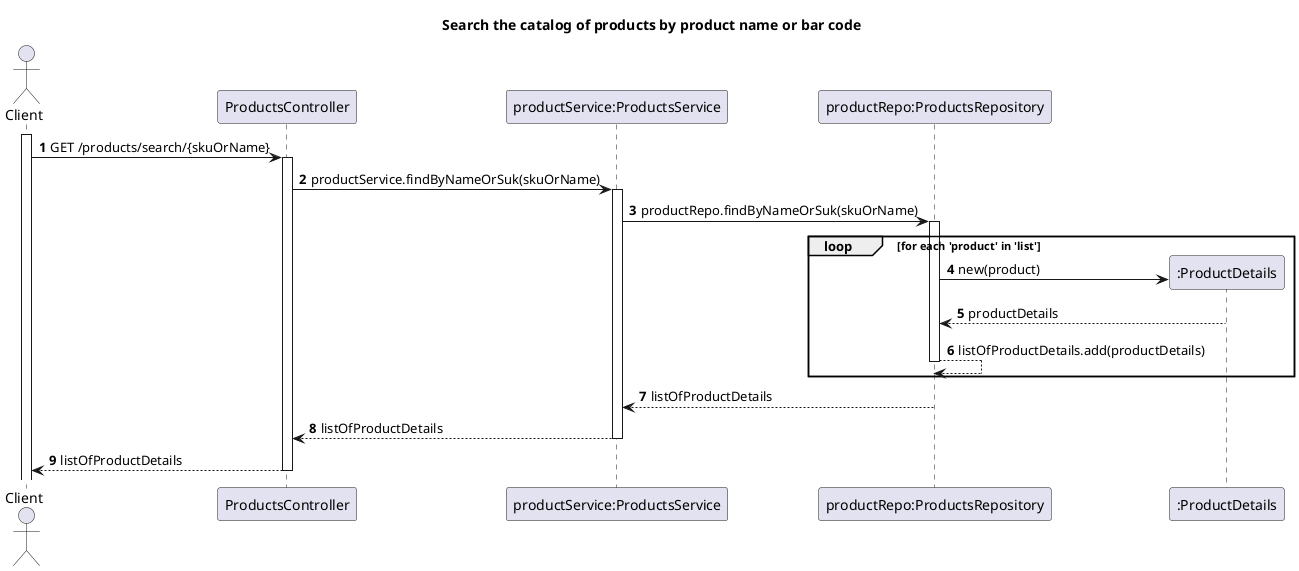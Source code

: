 @startuml
'https://plantuml.com/sequence-diagram

title Search the catalog of products by product name or bar code
autoactivate on
autonumber

actor "Client" as client
participant "ProductsController" as controller
participant "productService:ProductsService" as service
participant "productRepo:ProductsRepository" as repository
participant ":ProductDetails" as details

activate client

client -> controller: GET /products/search/{skuOrName}
controller -> service : productService.findByNameOrSuk(skuOrName)
service -> repository: productRepo.findByNameOrSuk(skuOrName)

loop for each 'product' in 'list'
    repository -> details**: new(product)
    details --> repository: productDetails
    repository --> repository: listOfProductDetails.add(productDetails)
end loop
repository --> service: listOfProductDetails
service --> controller: listOfProductDetails
controller --> client: listOfProductDetails


@enduml